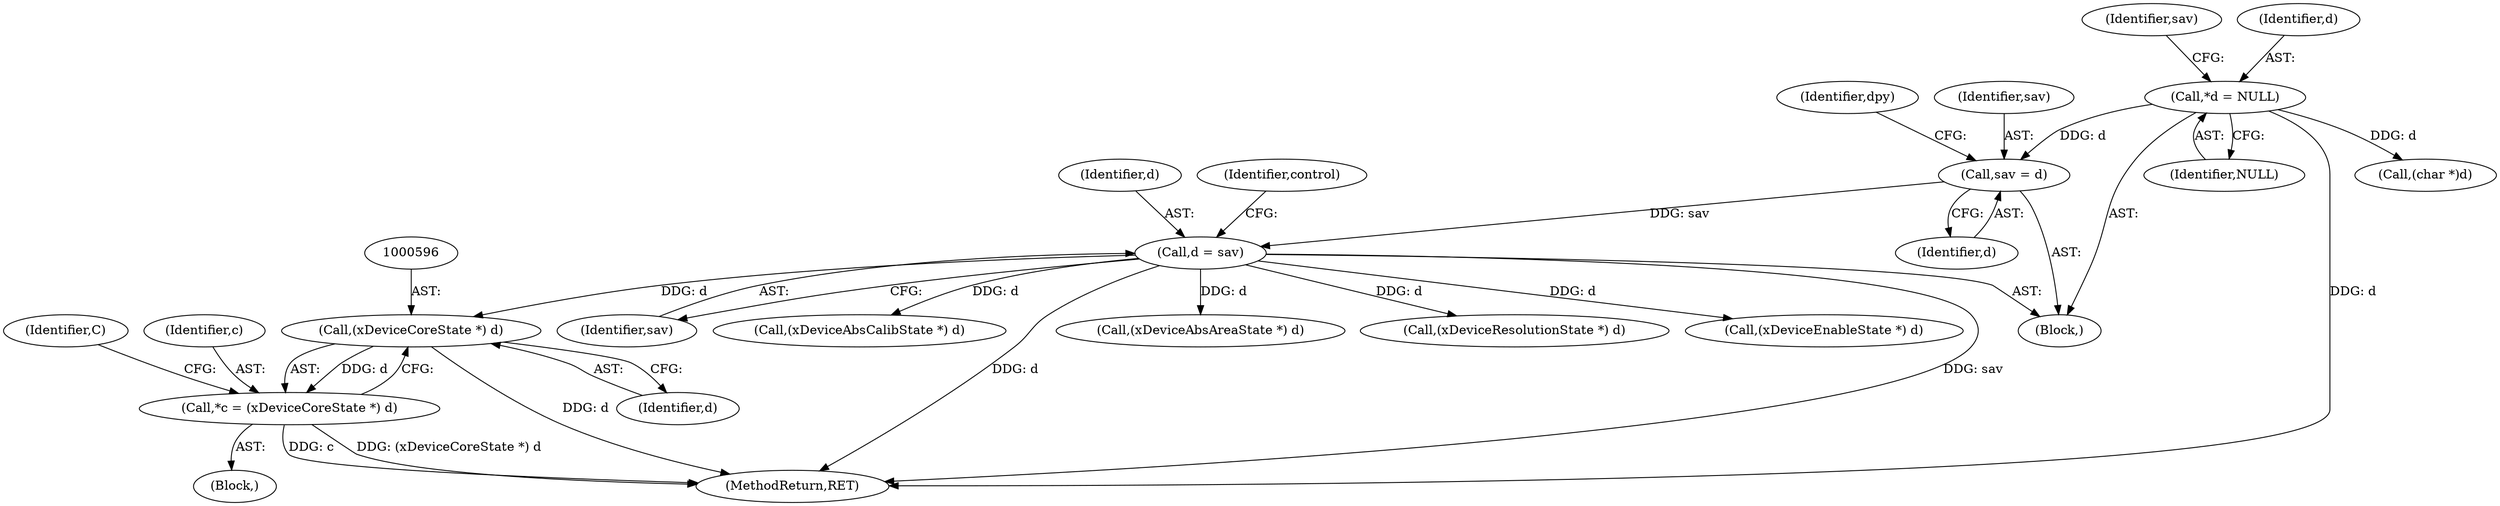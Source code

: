 digraph "0_libXi_19a9cd607de73947fcfb104682f203ffe4e1f4e5_0@pointer" {
"1000595" [label="(Call,(xDeviceCoreState *) d)"];
"1000339" [label="(Call,d = sav)"];
"1000221" [label="(Call,sav = d)"];
"1000115" [label="(Call,*d = NULL)"];
"1000593" [label="(Call,*c = (xDeviceCoreState *) d)"];
"1000600" [label="(Identifier,C)"];
"1000340" [label="(Identifier,d)"];
"1000117" [label="(Identifier,NULL)"];
"1000527" [label="(Call,(xDeviceAbsAreaState *) d)"];
"1000593" [label="(Call,*c = (xDeviceCoreState *) d)"];
"1000226" [label="(Call,(char *)d)"];
"1000120" [label="(Identifier,sav)"];
"1000225" [label="(Identifier,dpy)"];
"1000354" [label="(Call,(xDeviceResolutionState *) d)"];
"1000595" [label="(Call,(xDeviceCoreState *) d)"];
"1000594" [label="(Identifier,c)"];
"1000635" [label="(Call,(xDeviceEnableState *) d)"];
"1000591" [label="(Block,)"];
"1000116" [label="(Identifier,d)"];
"1000222" [label="(Identifier,sav)"];
"1000221" [label="(Call,sav = d)"];
"1000597" [label="(Identifier,d)"];
"1000115" [label="(Call,*d = NULL)"];
"1000341" [label="(Identifier,sav)"];
"1000343" [label="(Identifier,control)"];
"1000445" [label="(Call,(xDeviceAbsCalibState *) d)"];
"1000105" [label="(Block,)"];
"1000665" [label="(MethodReturn,RET)"];
"1000223" [label="(Identifier,d)"];
"1000339" [label="(Call,d = sav)"];
"1000595" -> "1000593"  [label="AST: "];
"1000595" -> "1000597"  [label="CFG: "];
"1000596" -> "1000595"  [label="AST: "];
"1000597" -> "1000595"  [label="AST: "];
"1000593" -> "1000595"  [label="CFG: "];
"1000595" -> "1000665"  [label="DDG: d"];
"1000595" -> "1000593"  [label="DDG: d"];
"1000339" -> "1000595"  [label="DDG: d"];
"1000339" -> "1000105"  [label="AST: "];
"1000339" -> "1000341"  [label="CFG: "];
"1000340" -> "1000339"  [label="AST: "];
"1000341" -> "1000339"  [label="AST: "];
"1000343" -> "1000339"  [label="CFG: "];
"1000339" -> "1000665"  [label="DDG: d"];
"1000339" -> "1000665"  [label="DDG: sav"];
"1000221" -> "1000339"  [label="DDG: sav"];
"1000339" -> "1000354"  [label="DDG: d"];
"1000339" -> "1000445"  [label="DDG: d"];
"1000339" -> "1000527"  [label="DDG: d"];
"1000339" -> "1000635"  [label="DDG: d"];
"1000221" -> "1000105"  [label="AST: "];
"1000221" -> "1000223"  [label="CFG: "];
"1000222" -> "1000221"  [label="AST: "];
"1000223" -> "1000221"  [label="AST: "];
"1000225" -> "1000221"  [label="CFG: "];
"1000115" -> "1000221"  [label="DDG: d"];
"1000115" -> "1000105"  [label="AST: "];
"1000115" -> "1000117"  [label="CFG: "];
"1000116" -> "1000115"  [label="AST: "];
"1000117" -> "1000115"  [label="AST: "];
"1000120" -> "1000115"  [label="CFG: "];
"1000115" -> "1000665"  [label="DDG: d"];
"1000115" -> "1000226"  [label="DDG: d"];
"1000593" -> "1000591"  [label="AST: "];
"1000594" -> "1000593"  [label="AST: "];
"1000600" -> "1000593"  [label="CFG: "];
"1000593" -> "1000665"  [label="DDG: (xDeviceCoreState *) d"];
"1000593" -> "1000665"  [label="DDG: c"];
}
